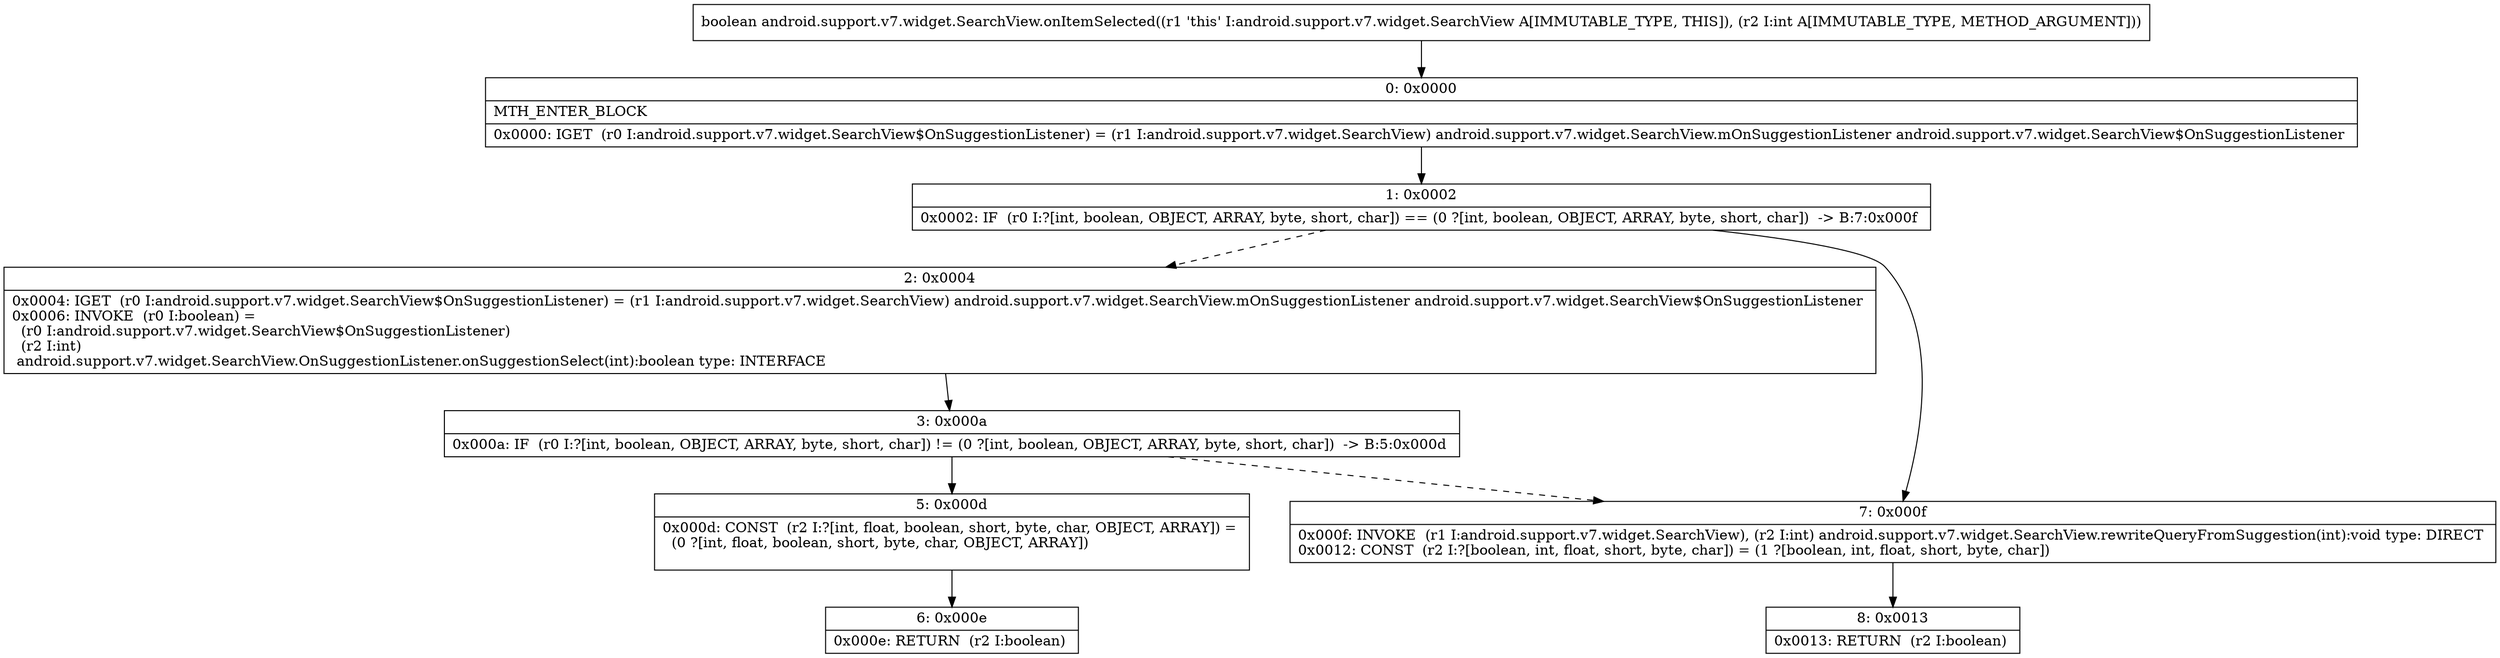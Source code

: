 digraph "CFG forandroid.support.v7.widget.SearchView.onItemSelected(I)Z" {
Node_0 [shape=record,label="{0\:\ 0x0000|MTH_ENTER_BLOCK\l|0x0000: IGET  (r0 I:android.support.v7.widget.SearchView$OnSuggestionListener) = (r1 I:android.support.v7.widget.SearchView) android.support.v7.widget.SearchView.mOnSuggestionListener android.support.v7.widget.SearchView$OnSuggestionListener \l}"];
Node_1 [shape=record,label="{1\:\ 0x0002|0x0002: IF  (r0 I:?[int, boolean, OBJECT, ARRAY, byte, short, char]) == (0 ?[int, boolean, OBJECT, ARRAY, byte, short, char])  \-\> B:7:0x000f \l}"];
Node_2 [shape=record,label="{2\:\ 0x0004|0x0004: IGET  (r0 I:android.support.v7.widget.SearchView$OnSuggestionListener) = (r1 I:android.support.v7.widget.SearchView) android.support.v7.widget.SearchView.mOnSuggestionListener android.support.v7.widget.SearchView$OnSuggestionListener \l0x0006: INVOKE  (r0 I:boolean) = \l  (r0 I:android.support.v7.widget.SearchView$OnSuggestionListener)\l  (r2 I:int)\l android.support.v7.widget.SearchView.OnSuggestionListener.onSuggestionSelect(int):boolean type: INTERFACE \l}"];
Node_3 [shape=record,label="{3\:\ 0x000a|0x000a: IF  (r0 I:?[int, boolean, OBJECT, ARRAY, byte, short, char]) != (0 ?[int, boolean, OBJECT, ARRAY, byte, short, char])  \-\> B:5:0x000d \l}"];
Node_5 [shape=record,label="{5\:\ 0x000d|0x000d: CONST  (r2 I:?[int, float, boolean, short, byte, char, OBJECT, ARRAY]) = \l  (0 ?[int, float, boolean, short, byte, char, OBJECT, ARRAY])\l \l}"];
Node_6 [shape=record,label="{6\:\ 0x000e|0x000e: RETURN  (r2 I:boolean) \l}"];
Node_7 [shape=record,label="{7\:\ 0x000f|0x000f: INVOKE  (r1 I:android.support.v7.widget.SearchView), (r2 I:int) android.support.v7.widget.SearchView.rewriteQueryFromSuggestion(int):void type: DIRECT \l0x0012: CONST  (r2 I:?[boolean, int, float, short, byte, char]) = (1 ?[boolean, int, float, short, byte, char]) \l}"];
Node_8 [shape=record,label="{8\:\ 0x0013|0x0013: RETURN  (r2 I:boolean) \l}"];
MethodNode[shape=record,label="{boolean android.support.v7.widget.SearchView.onItemSelected((r1 'this' I:android.support.v7.widget.SearchView A[IMMUTABLE_TYPE, THIS]), (r2 I:int A[IMMUTABLE_TYPE, METHOD_ARGUMENT])) }"];
MethodNode -> Node_0;
Node_0 -> Node_1;
Node_1 -> Node_2[style=dashed];
Node_1 -> Node_7;
Node_2 -> Node_3;
Node_3 -> Node_5;
Node_3 -> Node_7[style=dashed];
Node_5 -> Node_6;
Node_7 -> Node_8;
}


